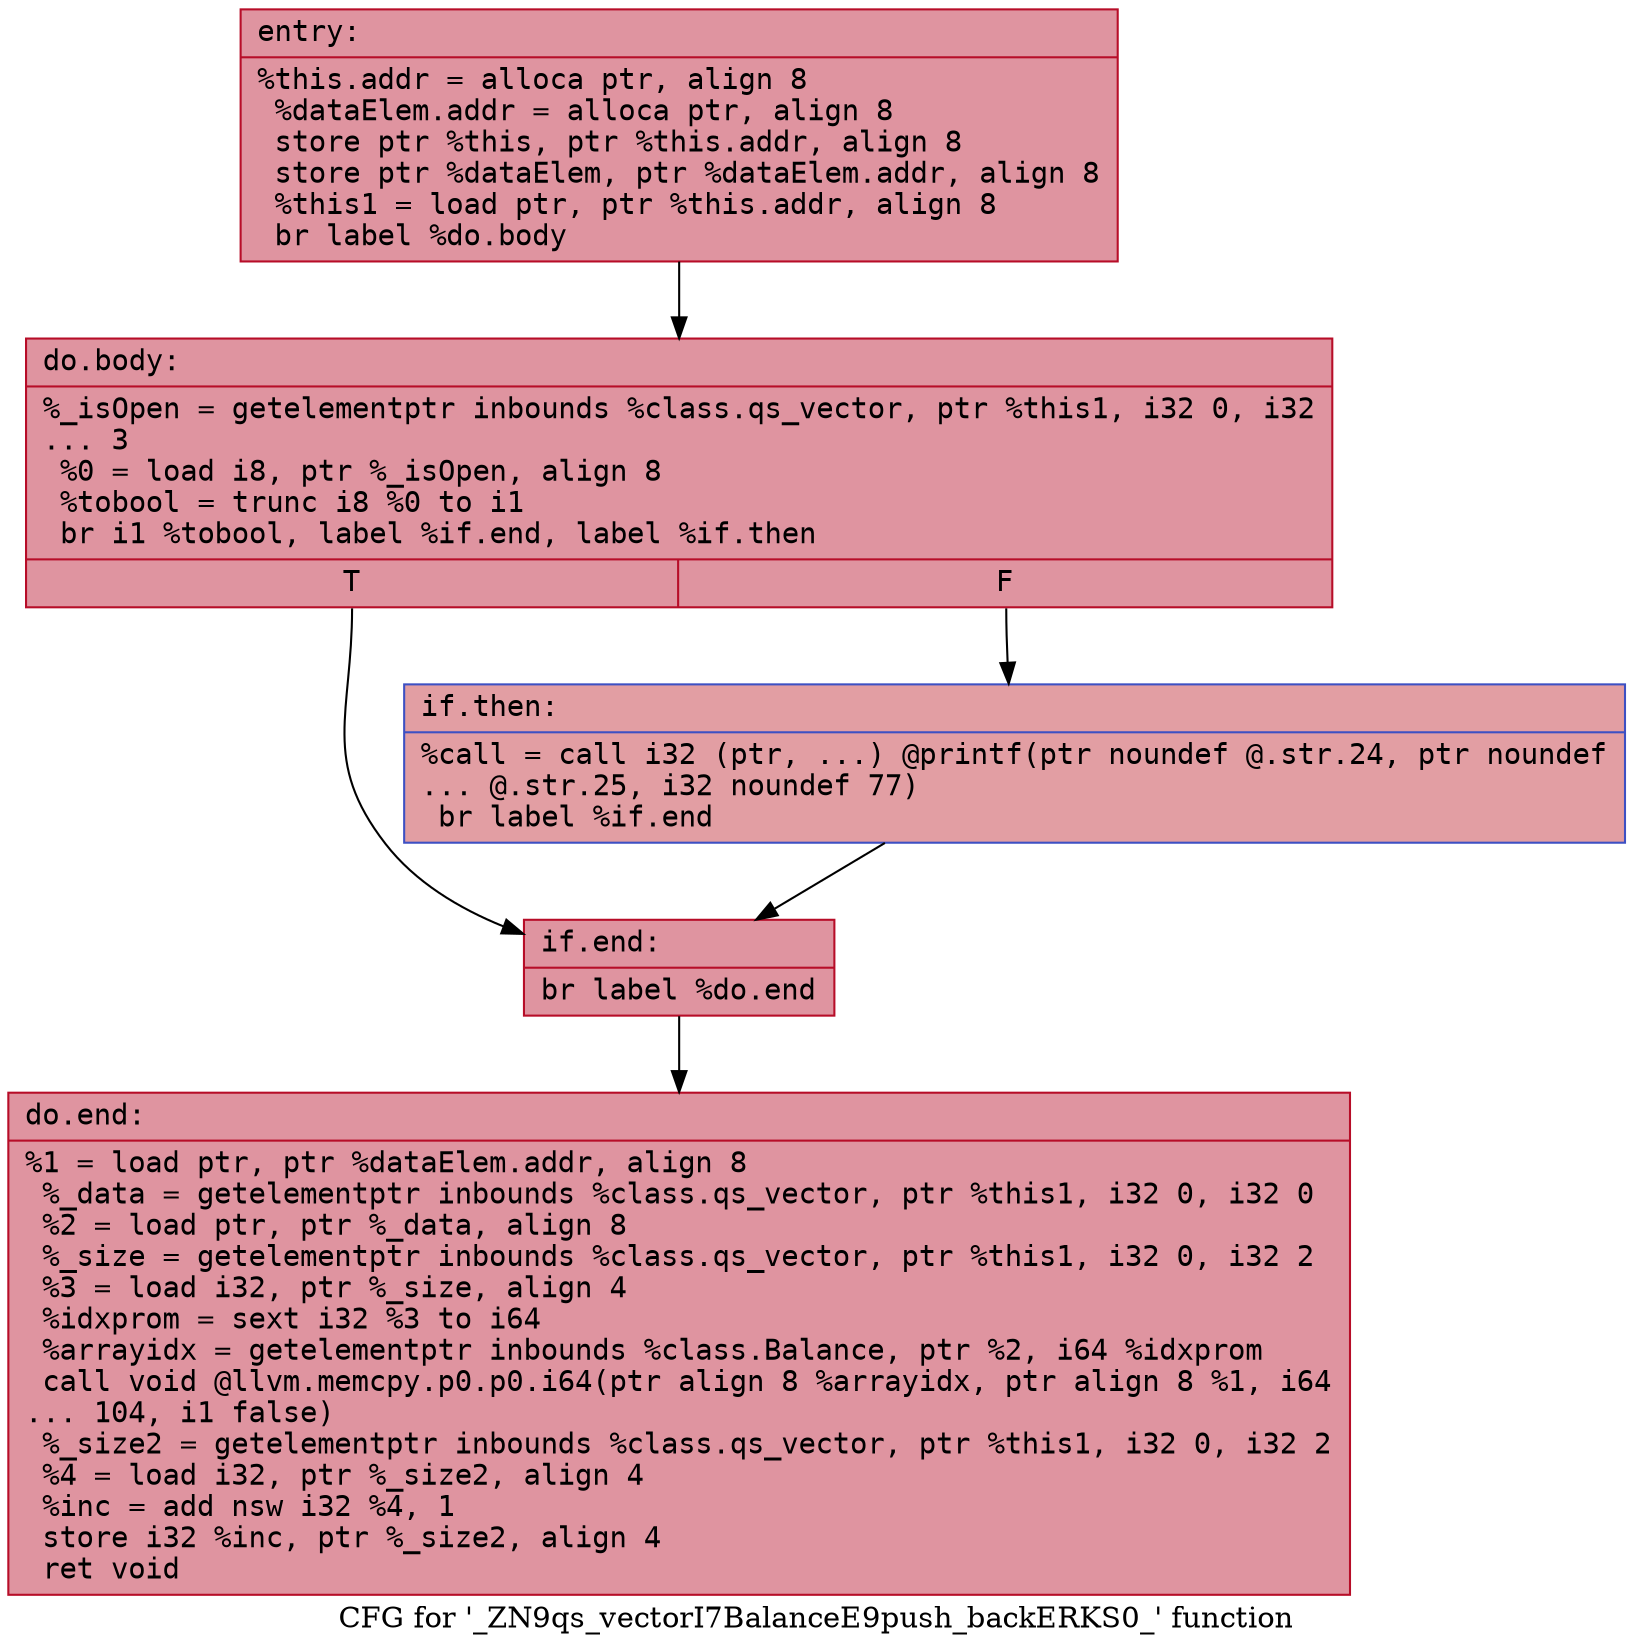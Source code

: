 digraph "CFG for '_ZN9qs_vectorI7BalanceE9push_backERKS0_' function" {
	label="CFG for '_ZN9qs_vectorI7BalanceE9push_backERKS0_' function";

	Node0x556c3c7971c0 [shape=record,color="#b70d28ff", style=filled, fillcolor="#b70d2870" fontname="Courier",label="{entry:\l|  %this.addr = alloca ptr, align 8\l  %dataElem.addr = alloca ptr, align 8\l  store ptr %this, ptr %this.addr, align 8\l  store ptr %dataElem, ptr %dataElem.addr, align 8\l  %this1 = load ptr, ptr %this.addr, align 8\l  br label %do.body\l}"];
	Node0x556c3c7971c0 -> Node0x556c3c797480[tooltip="entry -> do.body\nProbability 100.00%" ];
	Node0x556c3c797480 [shape=record,color="#b70d28ff", style=filled, fillcolor="#b70d2870" fontname="Courier",label="{do.body:\l|  %_isOpen = getelementptr inbounds %class.qs_vector, ptr %this1, i32 0, i32\l... 3\l  %0 = load i8, ptr %_isOpen, align 8\l  %tobool = trunc i8 %0 to i1\l  br i1 %tobool, label %if.end, label %if.then\l|{<s0>T|<s1>F}}"];
	Node0x556c3c797480:s0 -> Node0x556c3c797750[tooltip="do.body -> if.end\nProbability 50.00%" ];
	Node0x556c3c797480:s1 -> Node0x556c3c7977c0[tooltip="do.body -> if.then\nProbability 50.00%" ];
	Node0x556c3c7977c0 [shape=record,color="#3d50c3ff", style=filled, fillcolor="#be242e70" fontname="Courier",label="{if.then:\l|  %call = call i32 (ptr, ...) @printf(ptr noundef @.str.24, ptr noundef\l... @.str.25, i32 noundef 77)\l  br label %if.end\l}"];
	Node0x556c3c7977c0 -> Node0x556c3c797750[tooltip="if.then -> if.end\nProbability 100.00%" ];
	Node0x556c3c797750 [shape=record,color="#b70d28ff", style=filled, fillcolor="#b70d2870" fontname="Courier",label="{if.end:\l|  br label %do.end\l}"];
	Node0x556c3c797750 -> Node0x556c3c7979f0[tooltip="if.end -> do.end\nProbability 100.00%" ];
	Node0x556c3c7979f0 [shape=record,color="#b70d28ff", style=filled, fillcolor="#b70d2870" fontname="Courier",label="{do.end:\l|  %1 = load ptr, ptr %dataElem.addr, align 8\l  %_data = getelementptr inbounds %class.qs_vector, ptr %this1, i32 0, i32 0\l  %2 = load ptr, ptr %_data, align 8\l  %_size = getelementptr inbounds %class.qs_vector, ptr %this1, i32 0, i32 2\l  %3 = load i32, ptr %_size, align 4\l  %idxprom = sext i32 %3 to i64\l  %arrayidx = getelementptr inbounds %class.Balance, ptr %2, i64 %idxprom\l  call void @llvm.memcpy.p0.p0.i64(ptr align 8 %arrayidx, ptr align 8 %1, i64\l... 104, i1 false)\l  %_size2 = getelementptr inbounds %class.qs_vector, ptr %this1, i32 0, i32 2\l  %4 = load i32, ptr %_size2, align 4\l  %inc = add nsw i32 %4, 1\l  store i32 %inc, ptr %_size2, align 4\l  ret void\l}"];
}
